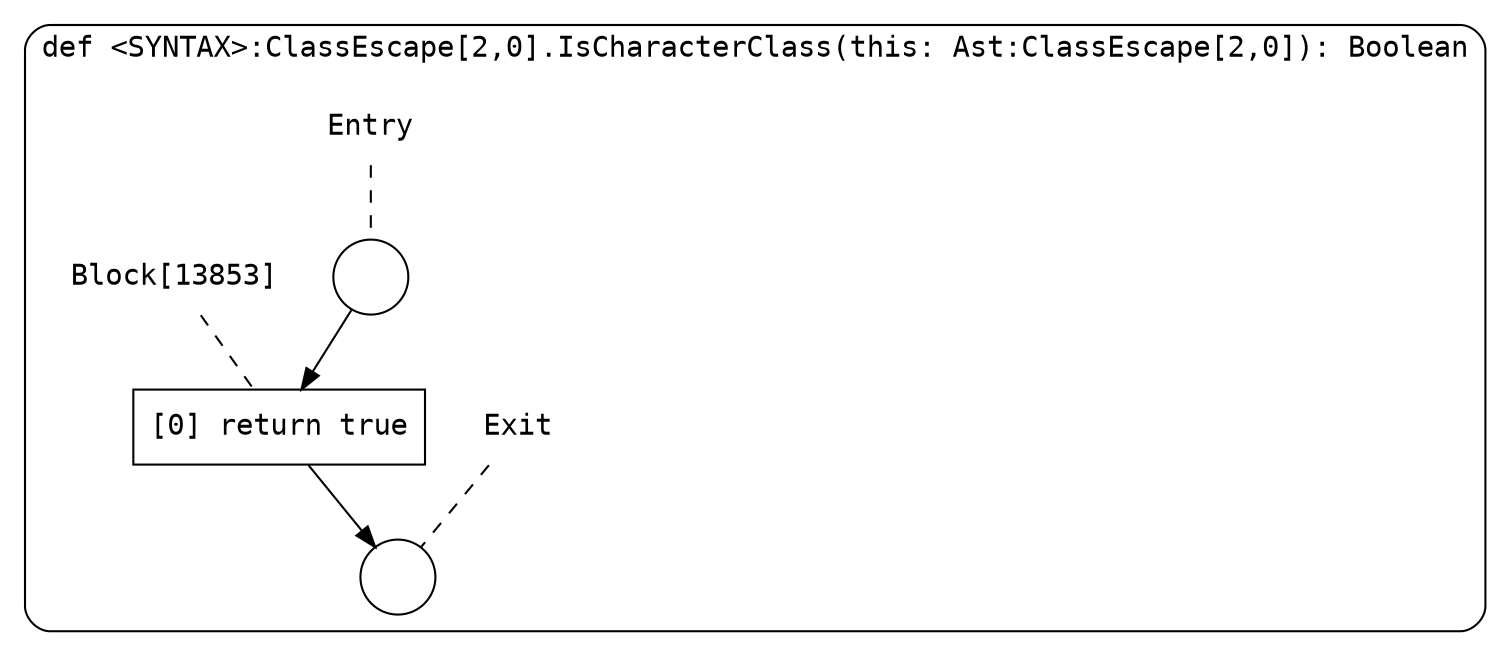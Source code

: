 digraph {
  graph [fontname = "Consolas"]
  node [fontname = "Consolas"]
  edge [fontname = "Consolas"]
  subgraph cluster2211 {
    label = "def <SYNTAX>:ClassEscape[2,0].IsCharacterClass(this: Ast:ClassEscape[2,0]): Boolean"
    style = rounded
    cluster2211_entry_name [shape=none, label=<<font color="black">Entry</font>>]
    cluster2211_entry_name -> cluster2211_entry [arrowhead=none, color="black", style=dashed]
    cluster2211_entry [shape=circle label=" " color="black" fillcolor="white" style=filled]
    cluster2211_entry -> node13853 [color="black"]
    cluster2211_exit_name [shape=none, label=<<font color="black">Exit</font>>]
    cluster2211_exit_name -> cluster2211_exit [arrowhead=none, color="black", style=dashed]
    cluster2211_exit [shape=circle label=" " color="black" fillcolor="white" style=filled]
    node13853_name [shape=none, label=<<font color="black">Block[13853]</font>>]
    node13853_name -> node13853 [arrowhead=none, color="black", style=dashed]
    node13853 [shape=box, label=<<font color="black">[0] return true<BR ALIGN="LEFT"/></font>> color="black" fillcolor="white", style=filled]
    node13853 -> cluster2211_exit [color="black"]
  }
}